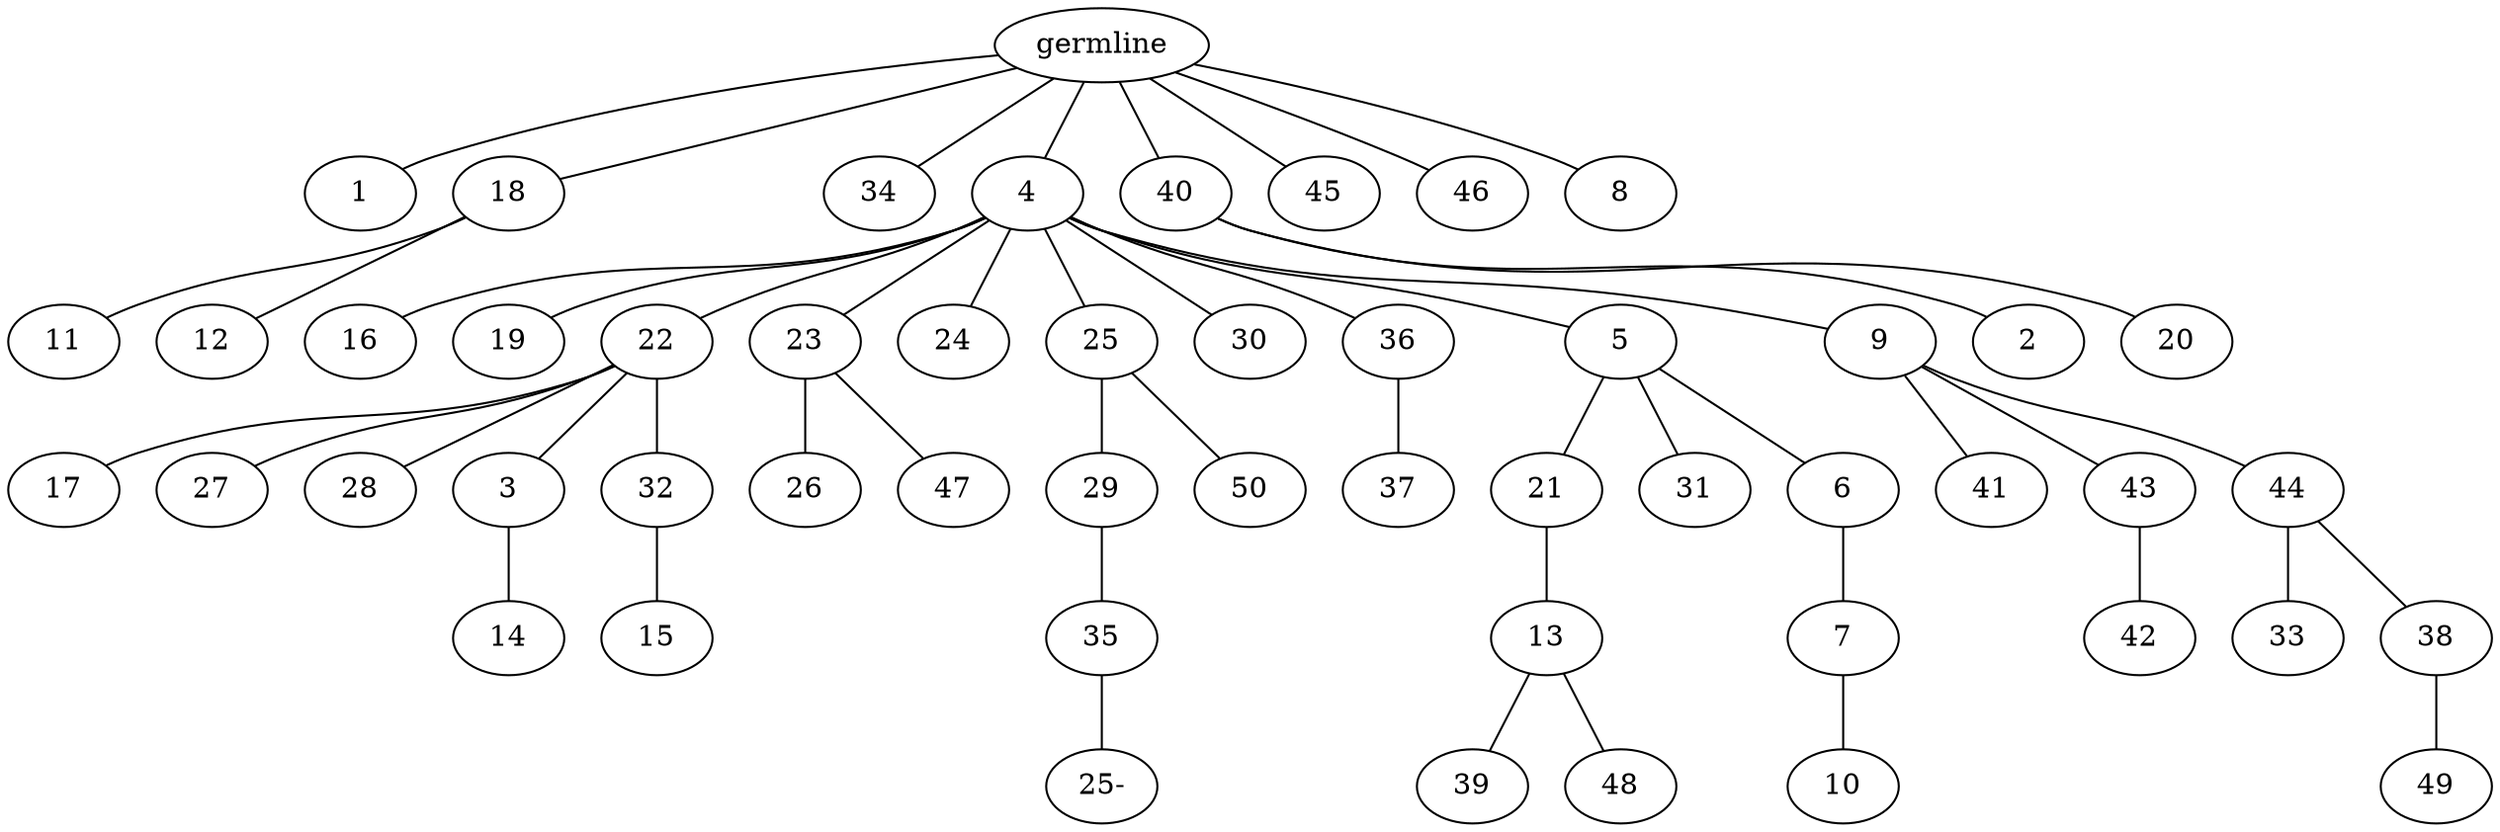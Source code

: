 graph tree {
    "140308359889776" [label="germline"];
    "140308359889968" [label="1"];
    "140308359889440" [label="18"];
    "140308359889104" [label="11"];
    "140308359890880" [label="12"];
    "140308359890592" [label="34"];
    "140308359889920" [label="4"];
    "140308359889680" [label="16"];
    "140308359851360" [label="19"];
    "140308359850688" [label="22"];
    "140308359851984" [label="17"];
    "140308359851120" [label="27"];
    "140308359851744" [label="28"];
    "140308359850592" [label="3"];
    "140308359851024" [label="14"];
    "140308359850352" [label="32"];
    "140308359851456" [label="15"];
    "140308359851168" [label="23"];
    "140308359851504" [label="26"];
    "140308359849824" [label="47"];
    "140308359849392" [label="24"];
    "140308359848096" [label="25"];
    "140308359851840" [label="29"];
    "140308359850928" [label="35"];
    "140308359892800" [label="25-"];
    "140308359849200" [label="50"];
    "140308359849680" [label="30"];
    "140308359848624" [label="36"];
    "140308359850832" [label="37"];
    "140308359849152" [label="5"];
    "140308359851552" [label="21"];
    "140308359850016" [label="13"];
    "140308359850448" [label="39"];
    "140308359827168" [label="48"];
    "140308359848432" [label="31"];
    "140308359848144" [label="6"];
    "140308359826544" [label="7"];
    "140308359827216" [label="10"];
    "140308359848048" [label="9"];
    "140308359849968" [label="41"];
    "140308359827120" [label="43"];
    "140308359824528" [label="42"];
    "140308359826064" [label="44"];
    "140308359823616" [label="33"];
    "140308359823520" [label="38"];
    "140308359825920" [label="49"];
    "140308359889872" [label="40"];
    "140308359849536" [label="2"];
    "140308359850640" [label="20"];
    "140308359889152" [label="45"];
    "140308359889392" [label="46"];
    "140308359890976" [label="8"];
    "140308359889776" -- "140308359889968";
    "140308359889776" -- "140308359889440";
    "140308359889776" -- "140308359890592";
    "140308359889776" -- "140308359889920";
    "140308359889776" -- "140308359889872";
    "140308359889776" -- "140308359889152";
    "140308359889776" -- "140308359889392";
    "140308359889776" -- "140308359890976";
    "140308359889440" -- "140308359889104";
    "140308359889440" -- "140308359890880";
    "140308359889920" -- "140308359889680";
    "140308359889920" -- "140308359851360";
    "140308359889920" -- "140308359850688";
    "140308359889920" -- "140308359851168";
    "140308359889920" -- "140308359849392";
    "140308359889920" -- "140308359848096";
    "140308359889920" -- "140308359849680";
    "140308359889920" -- "140308359848624";
    "140308359889920" -- "140308359849152";
    "140308359889920" -- "140308359848048";
    "140308359850688" -- "140308359851984";
    "140308359850688" -- "140308359851120";
    "140308359850688" -- "140308359851744";
    "140308359850688" -- "140308359850592";
    "140308359850688" -- "140308359850352";
    "140308359850592" -- "140308359851024";
    "140308359850352" -- "140308359851456";
    "140308359851168" -- "140308359851504";
    "140308359851168" -- "140308359849824";
    "140308359848096" -- "140308359851840";
    "140308359848096" -- "140308359849200";
    "140308359851840" -- "140308359850928";
    "140308359850928" -- "140308359892800";
    "140308359848624" -- "140308359850832";
    "140308359849152" -- "140308359851552";
    "140308359849152" -- "140308359848432";
    "140308359849152" -- "140308359848144";
    "140308359851552" -- "140308359850016";
    "140308359850016" -- "140308359850448";
    "140308359850016" -- "140308359827168";
    "140308359848144" -- "140308359826544";
    "140308359826544" -- "140308359827216";
    "140308359848048" -- "140308359849968";
    "140308359848048" -- "140308359827120";
    "140308359848048" -- "140308359826064";
    "140308359827120" -- "140308359824528";
    "140308359826064" -- "140308359823616";
    "140308359826064" -- "140308359823520";
    "140308359823520" -- "140308359825920";
    "140308359889872" -- "140308359849536";
    "140308359889872" -- "140308359850640";
}
